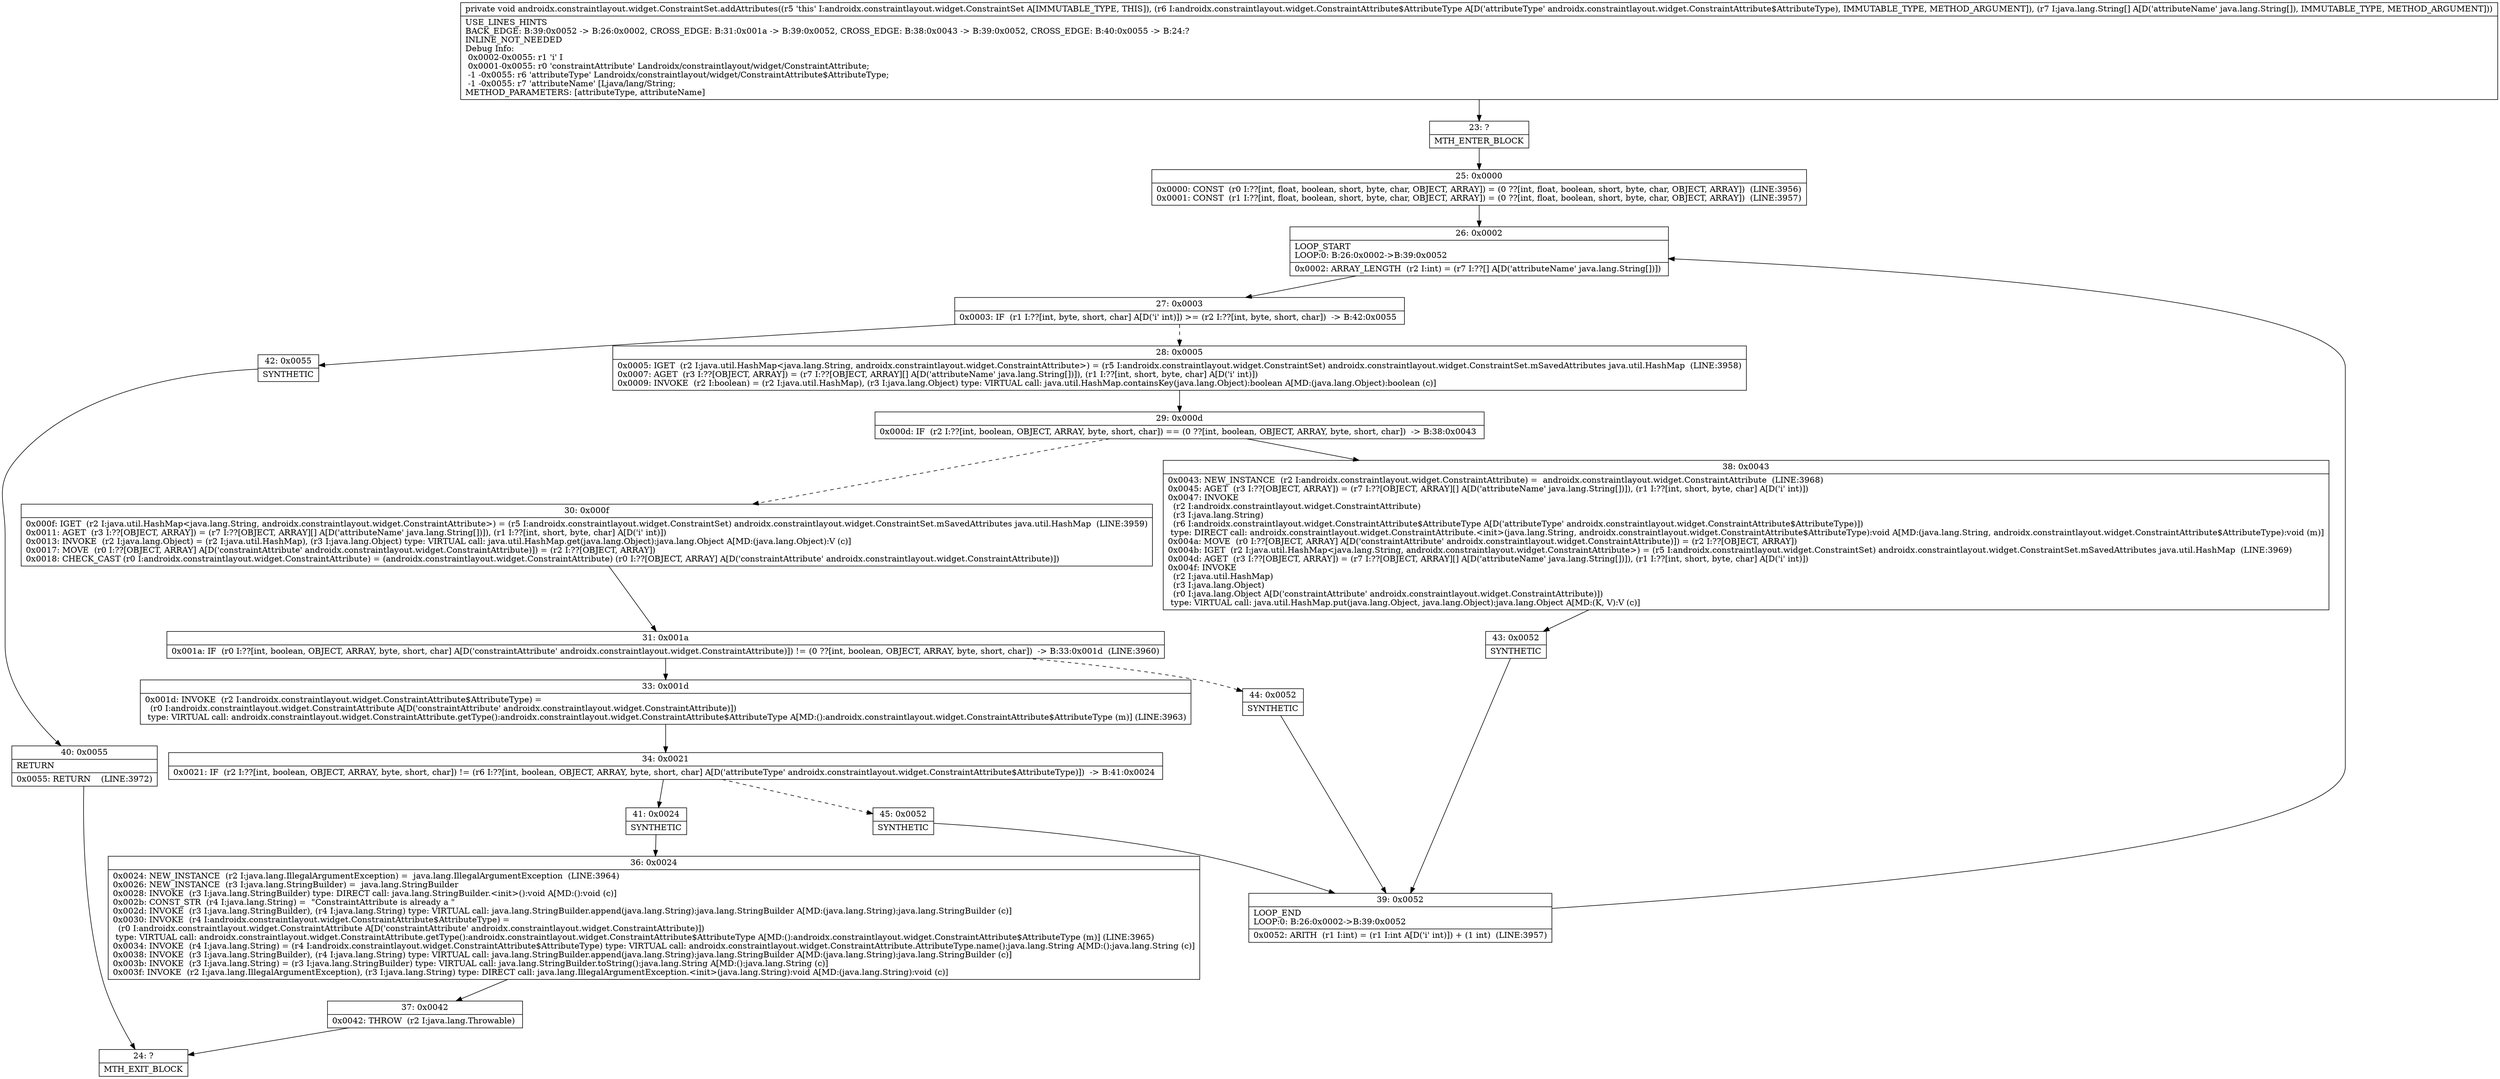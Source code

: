 digraph "CFG forandroidx.constraintlayout.widget.ConstraintSet.addAttributes(Landroidx\/constraintlayout\/widget\/ConstraintAttribute$AttributeType;[Ljava\/lang\/String;)V" {
Node_23 [shape=record,label="{23\:\ ?|MTH_ENTER_BLOCK\l}"];
Node_25 [shape=record,label="{25\:\ 0x0000|0x0000: CONST  (r0 I:??[int, float, boolean, short, byte, char, OBJECT, ARRAY]) = (0 ??[int, float, boolean, short, byte, char, OBJECT, ARRAY])  (LINE:3956)\l0x0001: CONST  (r1 I:??[int, float, boolean, short, byte, char, OBJECT, ARRAY]) = (0 ??[int, float, boolean, short, byte, char, OBJECT, ARRAY])  (LINE:3957)\l}"];
Node_26 [shape=record,label="{26\:\ 0x0002|LOOP_START\lLOOP:0: B:26:0x0002\-\>B:39:0x0052\l|0x0002: ARRAY_LENGTH  (r2 I:int) = (r7 I:??[] A[D('attributeName' java.lang.String[])]) \l}"];
Node_27 [shape=record,label="{27\:\ 0x0003|0x0003: IF  (r1 I:??[int, byte, short, char] A[D('i' int)]) \>= (r2 I:??[int, byte, short, char])  \-\> B:42:0x0055 \l}"];
Node_28 [shape=record,label="{28\:\ 0x0005|0x0005: IGET  (r2 I:java.util.HashMap\<java.lang.String, androidx.constraintlayout.widget.ConstraintAttribute\>) = (r5 I:androidx.constraintlayout.widget.ConstraintSet) androidx.constraintlayout.widget.ConstraintSet.mSavedAttributes java.util.HashMap  (LINE:3958)\l0x0007: AGET  (r3 I:??[OBJECT, ARRAY]) = (r7 I:??[OBJECT, ARRAY][] A[D('attributeName' java.lang.String[])]), (r1 I:??[int, short, byte, char] A[D('i' int)]) \l0x0009: INVOKE  (r2 I:boolean) = (r2 I:java.util.HashMap), (r3 I:java.lang.Object) type: VIRTUAL call: java.util.HashMap.containsKey(java.lang.Object):boolean A[MD:(java.lang.Object):boolean (c)]\l}"];
Node_29 [shape=record,label="{29\:\ 0x000d|0x000d: IF  (r2 I:??[int, boolean, OBJECT, ARRAY, byte, short, char]) == (0 ??[int, boolean, OBJECT, ARRAY, byte, short, char])  \-\> B:38:0x0043 \l}"];
Node_30 [shape=record,label="{30\:\ 0x000f|0x000f: IGET  (r2 I:java.util.HashMap\<java.lang.String, androidx.constraintlayout.widget.ConstraintAttribute\>) = (r5 I:androidx.constraintlayout.widget.ConstraintSet) androidx.constraintlayout.widget.ConstraintSet.mSavedAttributes java.util.HashMap  (LINE:3959)\l0x0011: AGET  (r3 I:??[OBJECT, ARRAY]) = (r7 I:??[OBJECT, ARRAY][] A[D('attributeName' java.lang.String[])]), (r1 I:??[int, short, byte, char] A[D('i' int)]) \l0x0013: INVOKE  (r2 I:java.lang.Object) = (r2 I:java.util.HashMap), (r3 I:java.lang.Object) type: VIRTUAL call: java.util.HashMap.get(java.lang.Object):java.lang.Object A[MD:(java.lang.Object):V (c)]\l0x0017: MOVE  (r0 I:??[OBJECT, ARRAY] A[D('constraintAttribute' androidx.constraintlayout.widget.ConstraintAttribute)]) = (r2 I:??[OBJECT, ARRAY]) \l0x0018: CHECK_CAST (r0 I:androidx.constraintlayout.widget.ConstraintAttribute) = (androidx.constraintlayout.widget.ConstraintAttribute) (r0 I:??[OBJECT, ARRAY] A[D('constraintAttribute' androidx.constraintlayout.widget.ConstraintAttribute)]) \l}"];
Node_31 [shape=record,label="{31\:\ 0x001a|0x001a: IF  (r0 I:??[int, boolean, OBJECT, ARRAY, byte, short, char] A[D('constraintAttribute' androidx.constraintlayout.widget.ConstraintAttribute)]) != (0 ??[int, boolean, OBJECT, ARRAY, byte, short, char])  \-\> B:33:0x001d  (LINE:3960)\l}"];
Node_33 [shape=record,label="{33\:\ 0x001d|0x001d: INVOKE  (r2 I:androidx.constraintlayout.widget.ConstraintAttribute$AttributeType) = \l  (r0 I:androidx.constraintlayout.widget.ConstraintAttribute A[D('constraintAttribute' androidx.constraintlayout.widget.ConstraintAttribute)])\l type: VIRTUAL call: androidx.constraintlayout.widget.ConstraintAttribute.getType():androidx.constraintlayout.widget.ConstraintAttribute$AttributeType A[MD:():androidx.constraintlayout.widget.ConstraintAttribute$AttributeType (m)] (LINE:3963)\l}"];
Node_34 [shape=record,label="{34\:\ 0x0021|0x0021: IF  (r2 I:??[int, boolean, OBJECT, ARRAY, byte, short, char]) != (r6 I:??[int, boolean, OBJECT, ARRAY, byte, short, char] A[D('attributeType' androidx.constraintlayout.widget.ConstraintAttribute$AttributeType)])  \-\> B:41:0x0024 \l}"];
Node_41 [shape=record,label="{41\:\ 0x0024|SYNTHETIC\l}"];
Node_36 [shape=record,label="{36\:\ 0x0024|0x0024: NEW_INSTANCE  (r2 I:java.lang.IllegalArgumentException) =  java.lang.IllegalArgumentException  (LINE:3964)\l0x0026: NEW_INSTANCE  (r3 I:java.lang.StringBuilder) =  java.lang.StringBuilder \l0x0028: INVOKE  (r3 I:java.lang.StringBuilder) type: DIRECT call: java.lang.StringBuilder.\<init\>():void A[MD:():void (c)]\l0x002b: CONST_STR  (r4 I:java.lang.String) =  \"ConstraintAttribute is already a \" \l0x002d: INVOKE  (r3 I:java.lang.StringBuilder), (r4 I:java.lang.String) type: VIRTUAL call: java.lang.StringBuilder.append(java.lang.String):java.lang.StringBuilder A[MD:(java.lang.String):java.lang.StringBuilder (c)]\l0x0030: INVOKE  (r4 I:androidx.constraintlayout.widget.ConstraintAttribute$AttributeType) = \l  (r0 I:androidx.constraintlayout.widget.ConstraintAttribute A[D('constraintAttribute' androidx.constraintlayout.widget.ConstraintAttribute)])\l type: VIRTUAL call: androidx.constraintlayout.widget.ConstraintAttribute.getType():androidx.constraintlayout.widget.ConstraintAttribute$AttributeType A[MD:():androidx.constraintlayout.widget.ConstraintAttribute$AttributeType (m)] (LINE:3965)\l0x0034: INVOKE  (r4 I:java.lang.String) = (r4 I:androidx.constraintlayout.widget.ConstraintAttribute$AttributeType) type: VIRTUAL call: androidx.constraintlayout.widget.ConstraintAttribute.AttributeType.name():java.lang.String A[MD:():java.lang.String (c)]\l0x0038: INVOKE  (r3 I:java.lang.StringBuilder), (r4 I:java.lang.String) type: VIRTUAL call: java.lang.StringBuilder.append(java.lang.String):java.lang.StringBuilder A[MD:(java.lang.String):java.lang.StringBuilder (c)]\l0x003b: INVOKE  (r3 I:java.lang.String) = (r3 I:java.lang.StringBuilder) type: VIRTUAL call: java.lang.StringBuilder.toString():java.lang.String A[MD:():java.lang.String (c)]\l0x003f: INVOKE  (r2 I:java.lang.IllegalArgumentException), (r3 I:java.lang.String) type: DIRECT call: java.lang.IllegalArgumentException.\<init\>(java.lang.String):void A[MD:(java.lang.String):void (c)]\l}"];
Node_37 [shape=record,label="{37\:\ 0x0042|0x0042: THROW  (r2 I:java.lang.Throwable) \l}"];
Node_24 [shape=record,label="{24\:\ ?|MTH_EXIT_BLOCK\l}"];
Node_45 [shape=record,label="{45\:\ 0x0052|SYNTHETIC\l}"];
Node_39 [shape=record,label="{39\:\ 0x0052|LOOP_END\lLOOP:0: B:26:0x0002\-\>B:39:0x0052\l|0x0052: ARITH  (r1 I:int) = (r1 I:int A[D('i' int)]) + (1 int)  (LINE:3957)\l}"];
Node_44 [shape=record,label="{44\:\ 0x0052|SYNTHETIC\l}"];
Node_38 [shape=record,label="{38\:\ 0x0043|0x0043: NEW_INSTANCE  (r2 I:androidx.constraintlayout.widget.ConstraintAttribute) =  androidx.constraintlayout.widget.ConstraintAttribute  (LINE:3968)\l0x0045: AGET  (r3 I:??[OBJECT, ARRAY]) = (r7 I:??[OBJECT, ARRAY][] A[D('attributeName' java.lang.String[])]), (r1 I:??[int, short, byte, char] A[D('i' int)]) \l0x0047: INVOKE  \l  (r2 I:androidx.constraintlayout.widget.ConstraintAttribute)\l  (r3 I:java.lang.String)\l  (r6 I:androidx.constraintlayout.widget.ConstraintAttribute$AttributeType A[D('attributeType' androidx.constraintlayout.widget.ConstraintAttribute$AttributeType)])\l type: DIRECT call: androidx.constraintlayout.widget.ConstraintAttribute.\<init\>(java.lang.String, androidx.constraintlayout.widget.ConstraintAttribute$AttributeType):void A[MD:(java.lang.String, androidx.constraintlayout.widget.ConstraintAttribute$AttributeType):void (m)]\l0x004a: MOVE  (r0 I:??[OBJECT, ARRAY] A[D('constraintAttribute' androidx.constraintlayout.widget.ConstraintAttribute)]) = (r2 I:??[OBJECT, ARRAY]) \l0x004b: IGET  (r2 I:java.util.HashMap\<java.lang.String, androidx.constraintlayout.widget.ConstraintAttribute\>) = (r5 I:androidx.constraintlayout.widget.ConstraintSet) androidx.constraintlayout.widget.ConstraintSet.mSavedAttributes java.util.HashMap  (LINE:3969)\l0x004d: AGET  (r3 I:??[OBJECT, ARRAY]) = (r7 I:??[OBJECT, ARRAY][] A[D('attributeName' java.lang.String[])]), (r1 I:??[int, short, byte, char] A[D('i' int)]) \l0x004f: INVOKE  \l  (r2 I:java.util.HashMap)\l  (r3 I:java.lang.Object)\l  (r0 I:java.lang.Object A[D('constraintAttribute' androidx.constraintlayout.widget.ConstraintAttribute)])\l type: VIRTUAL call: java.util.HashMap.put(java.lang.Object, java.lang.Object):java.lang.Object A[MD:(K, V):V (c)]\l}"];
Node_43 [shape=record,label="{43\:\ 0x0052|SYNTHETIC\l}"];
Node_42 [shape=record,label="{42\:\ 0x0055|SYNTHETIC\l}"];
Node_40 [shape=record,label="{40\:\ 0x0055|RETURN\l|0x0055: RETURN    (LINE:3972)\l}"];
MethodNode[shape=record,label="{private void androidx.constraintlayout.widget.ConstraintSet.addAttributes((r5 'this' I:androidx.constraintlayout.widget.ConstraintSet A[IMMUTABLE_TYPE, THIS]), (r6 I:androidx.constraintlayout.widget.ConstraintAttribute$AttributeType A[D('attributeType' androidx.constraintlayout.widget.ConstraintAttribute$AttributeType), IMMUTABLE_TYPE, METHOD_ARGUMENT]), (r7 I:java.lang.String[] A[D('attributeName' java.lang.String[]), IMMUTABLE_TYPE, METHOD_ARGUMENT]))  | USE_LINES_HINTS\lBACK_EDGE: B:39:0x0052 \-\> B:26:0x0002, CROSS_EDGE: B:31:0x001a \-\> B:39:0x0052, CROSS_EDGE: B:38:0x0043 \-\> B:39:0x0052, CROSS_EDGE: B:40:0x0055 \-\> B:24:?\lINLINE_NOT_NEEDED\lDebug Info:\l  0x0002\-0x0055: r1 'i' I\l  0x0001\-0x0055: r0 'constraintAttribute' Landroidx\/constraintlayout\/widget\/ConstraintAttribute;\l  \-1 \-0x0055: r6 'attributeType' Landroidx\/constraintlayout\/widget\/ConstraintAttribute$AttributeType;\l  \-1 \-0x0055: r7 'attributeName' [Ljava\/lang\/String;\lMETHOD_PARAMETERS: [attributeType, attributeName]\l}"];
MethodNode -> Node_23;Node_23 -> Node_25;
Node_25 -> Node_26;
Node_26 -> Node_27;
Node_27 -> Node_28[style=dashed];
Node_27 -> Node_42;
Node_28 -> Node_29;
Node_29 -> Node_30[style=dashed];
Node_29 -> Node_38;
Node_30 -> Node_31;
Node_31 -> Node_33;
Node_31 -> Node_44[style=dashed];
Node_33 -> Node_34;
Node_34 -> Node_41;
Node_34 -> Node_45[style=dashed];
Node_41 -> Node_36;
Node_36 -> Node_37;
Node_37 -> Node_24;
Node_45 -> Node_39;
Node_39 -> Node_26;
Node_44 -> Node_39;
Node_38 -> Node_43;
Node_43 -> Node_39;
Node_42 -> Node_40;
Node_40 -> Node_24;
}

